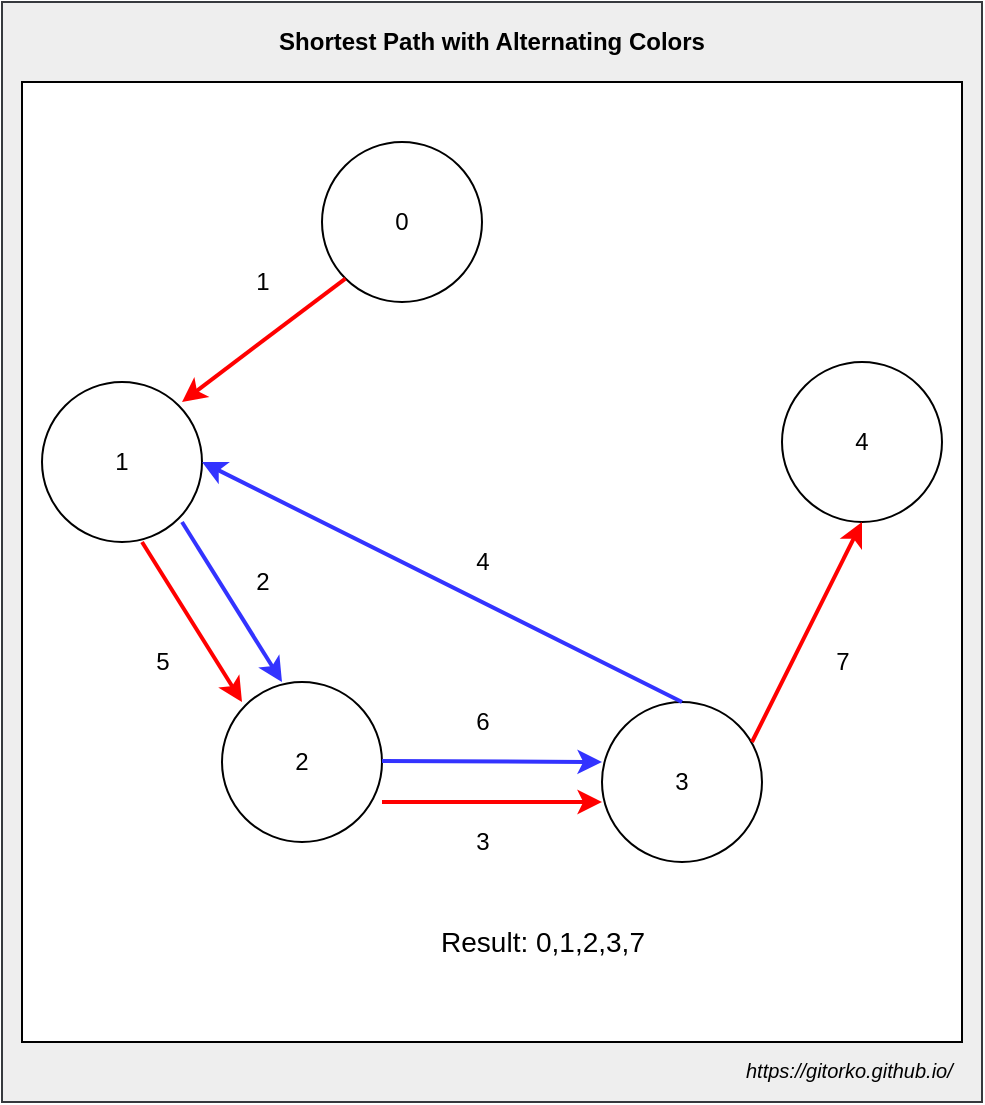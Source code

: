 <mxfile version="12.6.5" type="device"><diagram id="J_VhyuuLT9_XVyQlsaeR" name="Page-1"><mxGraphModel dx="1106" dy="852" grid="1" gridSize="10" guides="1" tooltips="1" connect="1" arrows="1" fold="1" page="1" pageScale="1" pageWidth="500" pageHeight="1200" math="0" shadow="0"><root><mxCell id="0"/><mxCell id="1" parent="0"/><mxCell id="5PQQsYy1mWmlIa5g_kQ7-27" value="" style="rounded=0;whiteSpace=wrap;html=1;strokeWidth=1;fillColor=#eeeeee;strokeColor=#36393d;" vertex="1" parent="1"><mxGeometry x="40" y="70" width="490" height="550" as="geometry"/></mxCell><mxCell id="5PQQsYy1mWmlIa5g_kQ7-26" value="" style="rounded=0;whiteSpace=wrap;html=1;strokeWidth=1;" vertex="1" parent="1"><mxGeometry x="50" y="110" width="470" height="480" as="geometry"/></mxCell><mxCell id="5PQQsYy1mWmlIa5g_kQ7-1" value="0" style="ellipse;whiteSpace=wrap;html=1;aspect=fixed;" vertex="1" parent="1"><mxGeometry x="200" y="140" width="80" height="80" as="geometry"/></mxCell><mxCell id="5PQQsYy1mWmlIa5g_kQ7-2" value="1" style="ellipse;whiteSpace=wrap;html=1;aspect=fixed;" vertex="1" parent="1"><mxGeometry x="60" y="260" width="80" height="80" as="geometry"/></mxCell><mxCell id="5PQQsYy1mWmlIa5g_kQ7-3" value="2" style="ellipse;whiteSpace=wrap;html=1;aspect=fixed;" vertex="1" parent="1"><mxGeometry x="150" y="410" width="80" height="80" as="geometry"/></mxCell><mxCell id="5PQQsYy1mWmlIa5g_kQ7-4" value="3" style="ellipse;whiteSpace=wrap;html=1;aspect=fixed;" vertex="1" parent="1"><mxGeometry x="340" y="420" width="80" height="80" as="geometry"/></mxCell><mxCell id="5PQQsYy1mWmlIa5g_kQ7-5" value="4" style="ellipse;whiteSpace=wrap;html=1;aspect=fixed;" vertex="1" parent="1"><mxGeometry x="430" y="250" width="80" height="80" as="geometry"/></mxCell><mxCell id="5PQQsYy1mWmlIa5g_kQ7-7" value="" style="endArrow=classic;html=1;exitX=0;exitY=1;exitDx=0;exitDy=0;strokeColor=#FF0000;strokeWidth=2;" edge="1" parent="1" source="5PQQsYy1mWmlIa5g_kQ7-1"><mxGeometry width="50" height="50" relative="1" as="geometry"><mxPoint x="320" y="160" as="sourcePoint"/><mxPoint x="130" y="270" as="targetPoint"/></mxGeometry></mxCell><mxCell id="5PQQsYy1mWmlIa5g_kQ7-8" value="" style="endArrow=classic;html=1;strokeColor=#FF0000;strokeWidth=2;" edge="1" parent="1"><mxGeometry width="50" height="50" relative="1" as="geometry"><mxPoint x="110" y="340" as="sourcePoint"/><mxPoint x="160" y="420" as="targetPoint"/></mxGeometry></mxCell><mxCell id="5PQQsYy1mWmlIa5g_kQ7-9" value="" style="endArrow=classic;html=1;strokeWidth=2;strokeColor=#3333FF;" edge="1" parent="1"><mxGeometry width="50" height="50" relative="1" as="geometry"><mxPoint x="130" y="330" as="sourcePoint"/><mxPoint x="180" y="410" as="targetPoint"/></mxGeometry></mxCell><mxCell id="5PQQsYy1mWmlIa5g_kQ7-10" value="" style="endArrow=classic;html=1;entryX=0;entryY=0.75;entryDx=0;entryDy=0;entryPerimeter=0;strokeWidth=2;strokeColor=#FF0000;" edge="1" parent="1"><mxGeometry width="50" height="50" relative="1" as="geometry"><mxPoint x="230" y="470" as="sourcePoint"/><mxPoint x="340" y="470" as="targetPoint"/></mxGeometry></mxCell><mxCell id="5PQQsYy1mWmlIa5g_kQ7-11" value="" style="endArrow=classic;html=1;exitX=0.5;exitY=1;exitDx=0;exitDy=0;strokeColor=#3333FF;strokeWidth=2;" edge="1" parent="1"><mxGeometry width="50" height="50" relative="1" as="geometry"><mxPoint x="230.0" y="449.5" as="sourcePoint"/><mxPoint x="340" y="450" as="targetPoint"/></mxGeometry></mxCell><mxCell id="5PQQsYy1mWmlIa5g_kQ7-12" value="" style="endArrow=classic;html=1;exitX=0.5;exitY=0;exitDx=0;exitDy=0;strokeColor=#3333FF;strokeWidth=2;" edge="1" parent="1" source="5PQQsYy1mWmlIa5g_kQ7-4"><mxGeometry width="50" height="50" relative="1" as="geometry"><mxPoint x="298.28" y="360" as="sourcePoint"/><mxPoint x="140" y="300" as="targetPoint"/></mxGeometry></mxCell><mxCell id="5PQQsYy1mWmlIa5g_kQ7-13" value="" style="endArrow=classic;html=1;entryX=0.5;entryY=1;entryDx=0;entryDy=0;strokeWidth=2;strokeColor=#FF0000;" edge="1" parent="1" target="5PQQsYy1mWmlIa5g_kQ7-5"><mxGeometry width="50" height="50" relative="1" as="geometry"><mxPoint x="415" y="440" as="sourcePoint"/><mxPoint x="525" y="440" as="targetPoint"/></mxGeometry></mxCell><mxCell id="5PQQsYy1mWmlIa5g_kQ7-14" value="1" style="text;html=1;align=center;verticalAlign=middle;resizable=0;points=[];autosize=1;" vertex="1" parent="1"><mxGeometry x="160" y="200" width="20" height="20" as="geometry"/></mxCell><mxCell id="5PQQsYy1mWmlIa5g_kQ7-15" value="2" style="text;html=1;align=center;verticalAlign=middle;resizable=0;points=[];autosize=1;" vertex="1" parent="1"><mxGeometry x="160" y="350" width="20" height="20" as="geometry"/></mxCell><mxCell id="5PQQsYy1mWmlIa5g_kQ7-18" value="3" style="text;html=1;align=center;verticalAlign=middle;resizable=0;points=[];autosize=1;" vertex="1" parent="1"><mxGeometry x="270" y="480" width="20" height="20" as="geometry"/></mxCell><mxCell id="5PQQsYy1mWmlIa5g_kQ7-19" value="4" style="text;html=1;align=center;verticalAlign=middle;resizable=0;points=[];autosize=1;" vertex="1" parent="1"><mxGeometry x="270" y="340" width="20" height="20" as="geometry"/></mxCell><mxCell id="5PQQsYy1mWmlIa5g_kQ7-20" value="5" style="text;html=1;align=center;verticalAlign=middle;resizable=0;points=[];autosize=1;" vertex="1" parent="1"><mxGeometry x="110" y="390" width="20" height="20" as="geometry"/></mxCell><mxCell id="5PQQsYy1mWmlIa5g_kQ7-21" value="6" style="text;html=1;align=center;verticalAlign=middle;resizable=0;points=[];autosize=1;" vertex="1" parent="1"><mxGeometry x="270" y="420" width="20" height="20" as="geometry"/></mxCell><mxCell id="5PQQsYy1mWmlIa5g_kQ7-22" value="7" style="text;html=1;align=center;verticalAlign=middle;resizable=0;points=[];autosize=1;" vertex="1" parent="1"><mxGeometry x="450" y="390" width="20" height="20" as="geometry"/></mxCell><mxCell id="5PQQsYy1mWmlIa5g_kQ7-25" value="&lt;font style=&quot;font-size: 14px&quot;&gt;Result: 0,1,2,3,7&lt;/font&gt;" style="text;html=1;align=center;verticalAlign=middle;resizable=0;points=[];autosize=1;strokeWidth=2;" vertex="1" parent="1"><mxGeometry x="250" y="530" width="120" height="20" as="geometry"/></mxCell><mxCell id="5PQQsYy1mWmlIa5g_kQ7-29" value="Shortest Path with Alternating Colors" style="text;html=1;strokeColor=none;fillColor=none;align=center;verticalAlign=middle;whiteSpace=wrap;rounded=0;fontStyle=1" vertex="1" parent="1"><mxGeometry x="60" y="80" width="450" height="20" as="geometry"/></mxCell><UserObject label="&lt;i&gt;&lt;font style=&quot;font-size: 10px&quot;&gt;https://gitorko.github.io/&lt;/font&gt;&lt;/i&gt;" link="https://gitorko.github.io/" id="5PQQsYy1mWmlIa5g_kQ7-30"><mxCell style="text;html=1;" vertex="1" parent="1"><mxGeometry x="410" y="590" width="110" height="30" as="geometry"/></mxCell></UserObject></root></mxGraphModel></diagram></mxfile>